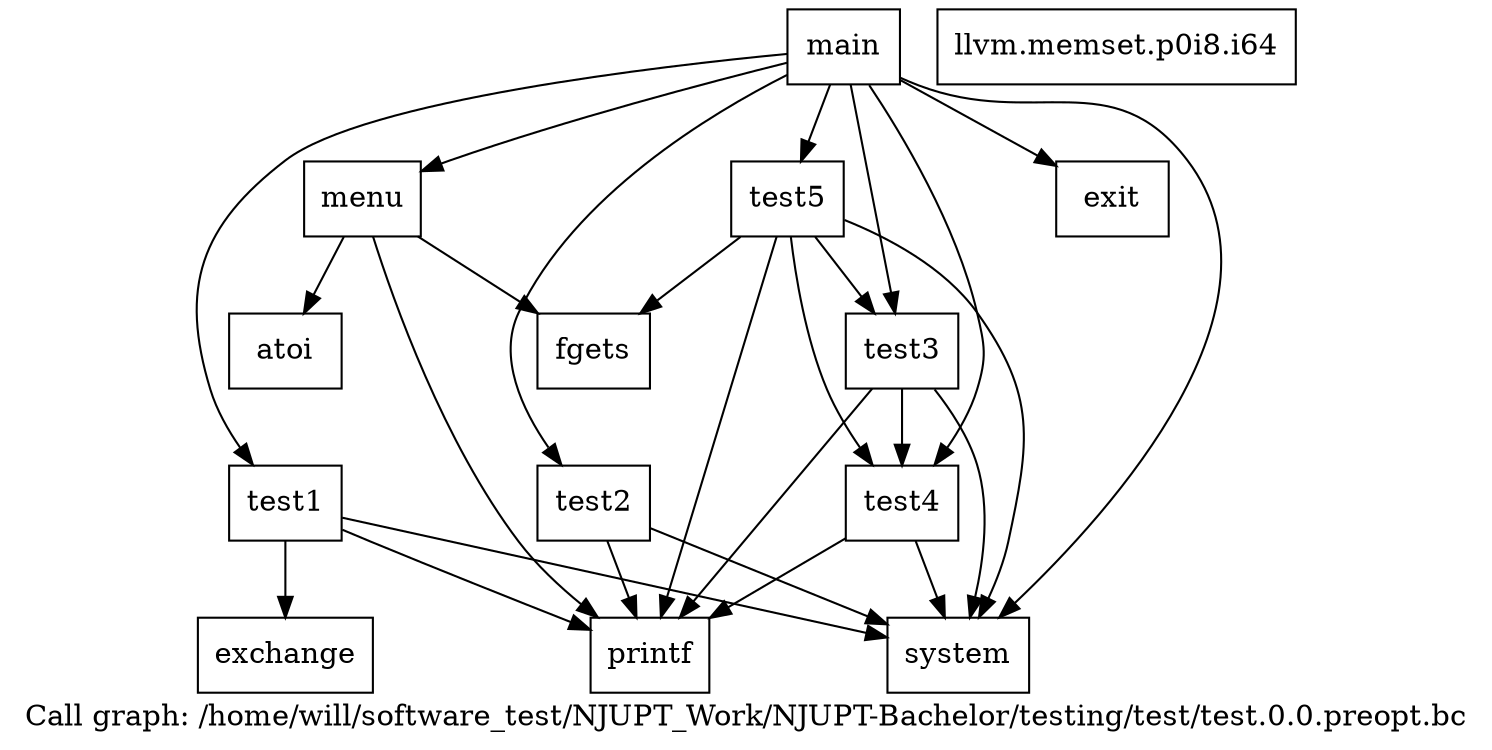 digraph "Call graph: /home/will/software_test/NJUPT_Work/NJUPT-Bachelor/testing/test/test.0.0.preopt.bc" {
	label="Call graph: /home/will/software_test/NJUPT_Work/NJUPT-Bachelor/testing/test/test.0.0.preopt.bc";

	Node0x563924f22680 [shape=record,label="{main}"];
	Node0x563924f22680 -> Node0x563924f22730;
	Node0x563924f22680 -> Node0x563924f227e0;
	Node0x563924f22680 -> Node0x563924f228c0;
	Node0x563924f22680 -> Node0x563924f229f0;
	Node0x563924f22680 -> Node0x563924f9cd70;
	Node0x563924f22680 -> Node0x563924f9cf40;
	Node0x563924f22680 -> Node0x563924f9cfc0;
	Node0x563924f22680 -> Node0x563924f9d040;
	Node0x563924f22730 [shape=record,label="{menu}"];
	Node0x563924f22730 -> Node0x563924f9d0c0;
	Node0x563924f22730 -> Node0x563924f9d600;
	Node0x563924f22730 -> Node0x563924f9d580;
	Node0x563924f227e0 [shape=record,label="{test1}"];
	Node0x563924f227e0 -> Node0x563924f9d040;
	Node0x563924f227e0 -> Node0x563924f9d0c0;
	Node0x563924f227e0 -> Node0x563924f9d680;
	Node0x563924f228c0 [shape=record,label="{test2}"];
	Node0x563924f228c0 -> Node0x563924f9d040;
	Node0x563924f228c0 -> Node0x563924f9d0c0;
	Node0x563924f229f0 [shape=record,label="{test3}"];
	Node0x563924f229f0 -> Node0x563924f9d040;
	Node0x563924f229f0 -> Node0x563924f9d0c0;
	Node0x563924f229f0 -> Node0x563924f9cd70;
	Node0x563924f9cd70 [shape=record,label="{test4}"];
	Node0x563924f9cd70 -> Node0x563924f9d040;
	Node0x563924f9cd70 -> Node0x563924f9d0c0;
	Node0x563924f9cf40 [shape=record,label="{test5}"];
	Node0x563924f9cf40 -> Node0x563924f9d040;
	Node0x563924f9cf40 -> Node0x563924f9d580;
	Node0x563924f9cf40 -> Node0x563924f9d0c0;
	Node0x563924f9cf40 -> Node0x563924f229f0;
	Node0x563924f9cf40 -> Node0x563924f9cd70;
	Node0x563924f9cfc0 [shape=record,label="{exit}"];
	Node0x563924f9d040 [shape=record,label="{system}"];
	Node0x563924f9d580 [shape=record,label="{fgets}"];
	Node0x563924f9d0c0 [shape=record,label="{printf}"];
	Node0x563924f9d680 [shape=record,label="{exchange}"];
	Node0x563924f9e050 [shape=record,label="{llvm.memset.p0i8.i64}"];
	Node0x563924f9d600 [shape=record,label="{atoi}"];
}
